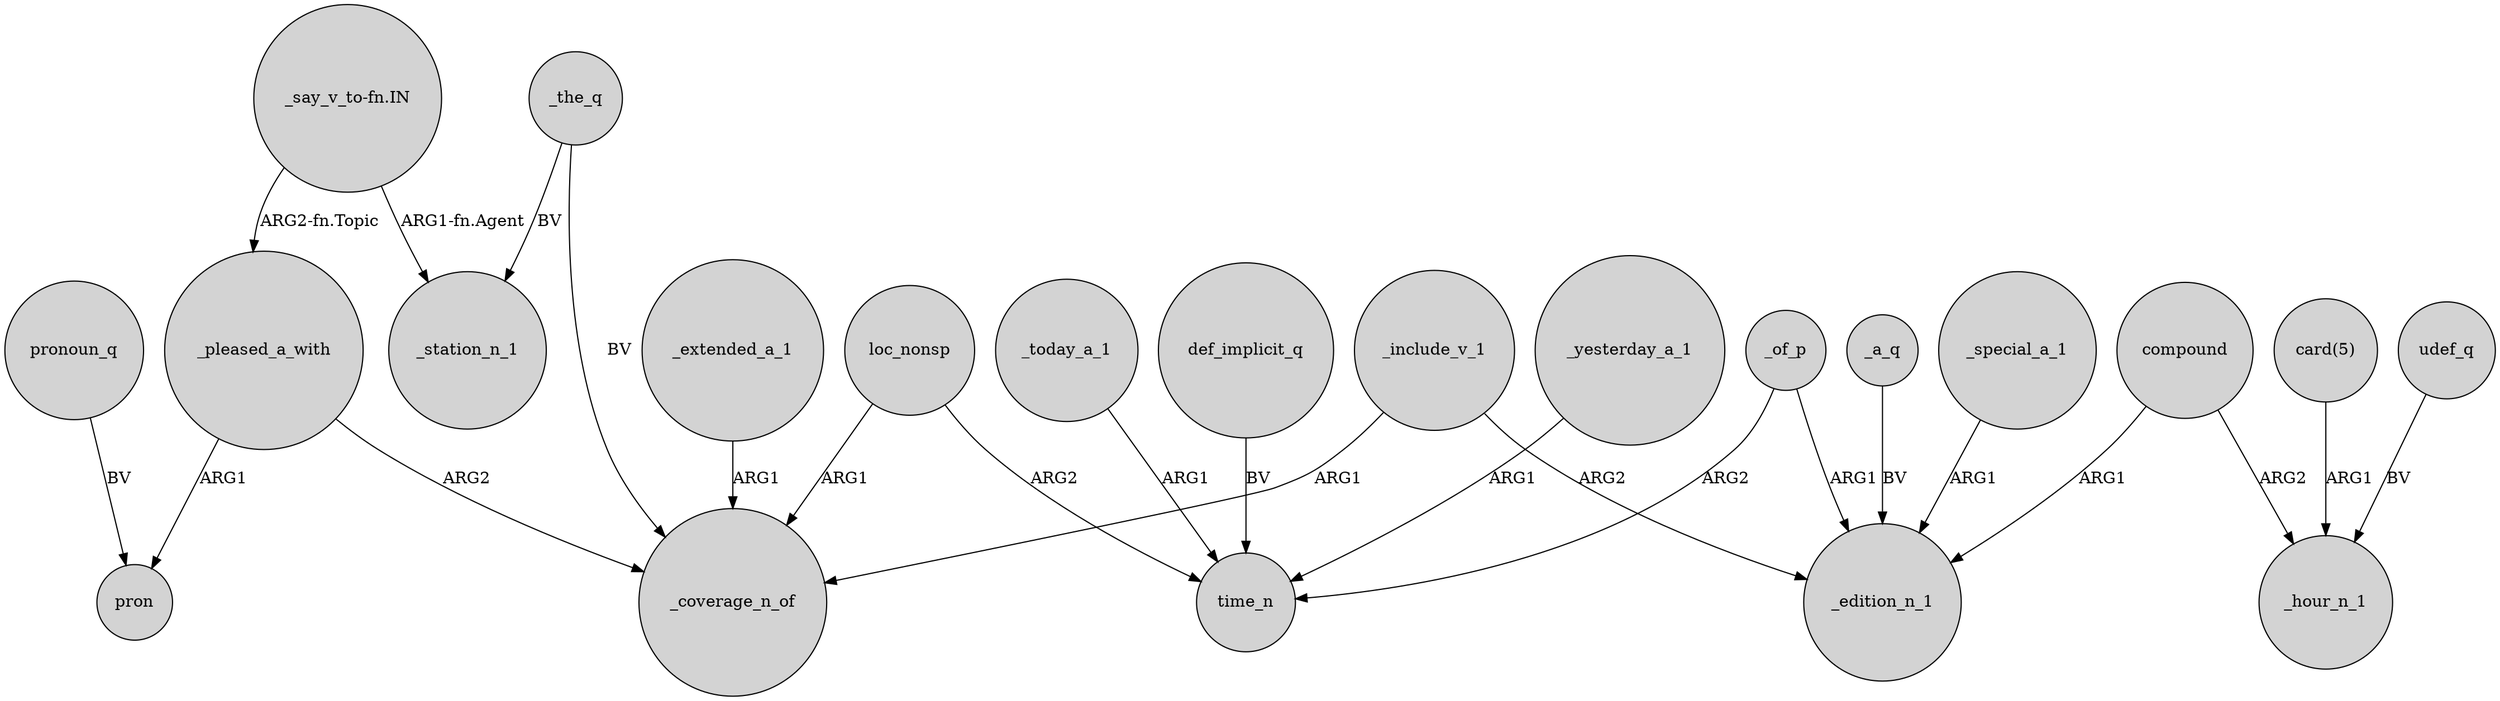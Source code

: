 digraph {
	node [shape=circle style=filled]
	_of_p -> _edition_n_1 [label=ARG1]
	_yesterday_a_1 -> time_n [label=ARG1]
	_today_a_1 -> time_n [label=ARG1]
	_include_v_1 -> _edition_n_1 [label=ARG2]
	"_say_v_to-fn.IN" -> _station_n_1 [label="ARG1-fn.Agent"]
	udef_q -> _hour_n_1 [label=BV]
	_of_p -> time_n [label=ARG2]
	_pleased_a_with -> _coverage_n_of [label=ARG2]
	"card(5)" -> _hour_n_1 [label=ARG1]
	_the_q -> _station_n_1 [label=BV]
	loc_nonsp -> time_n [label=ARG2]
	compound -> _edition_n_1 [label=ARG1]
	_the_q -> _coverage_n_of [label=BV]
	_extended_a_1 -> _coverage_n_of [label=ARG1]
	loc_nonsp -> _coverage_n_of [label=ARG1]
	pronoun_q -> pron [label=BV]
	compound -> _hour_n_1 [label=ARG2]
	_a_q -> _edition_n_1 [label=BV]
	_include_v_1 -> _coverage_n_of [label=ARG1]
	_pleased_a_with -> pron [label=ARG1]
	_special_a_1 -> _edition_n_1 [label=ARG1]
	"_say_v_to-fn.IN" -> _pleased_a_with [label="ARG2-fn.Topic"]
	def_implicit_q -> time_n [label=BV]
}
